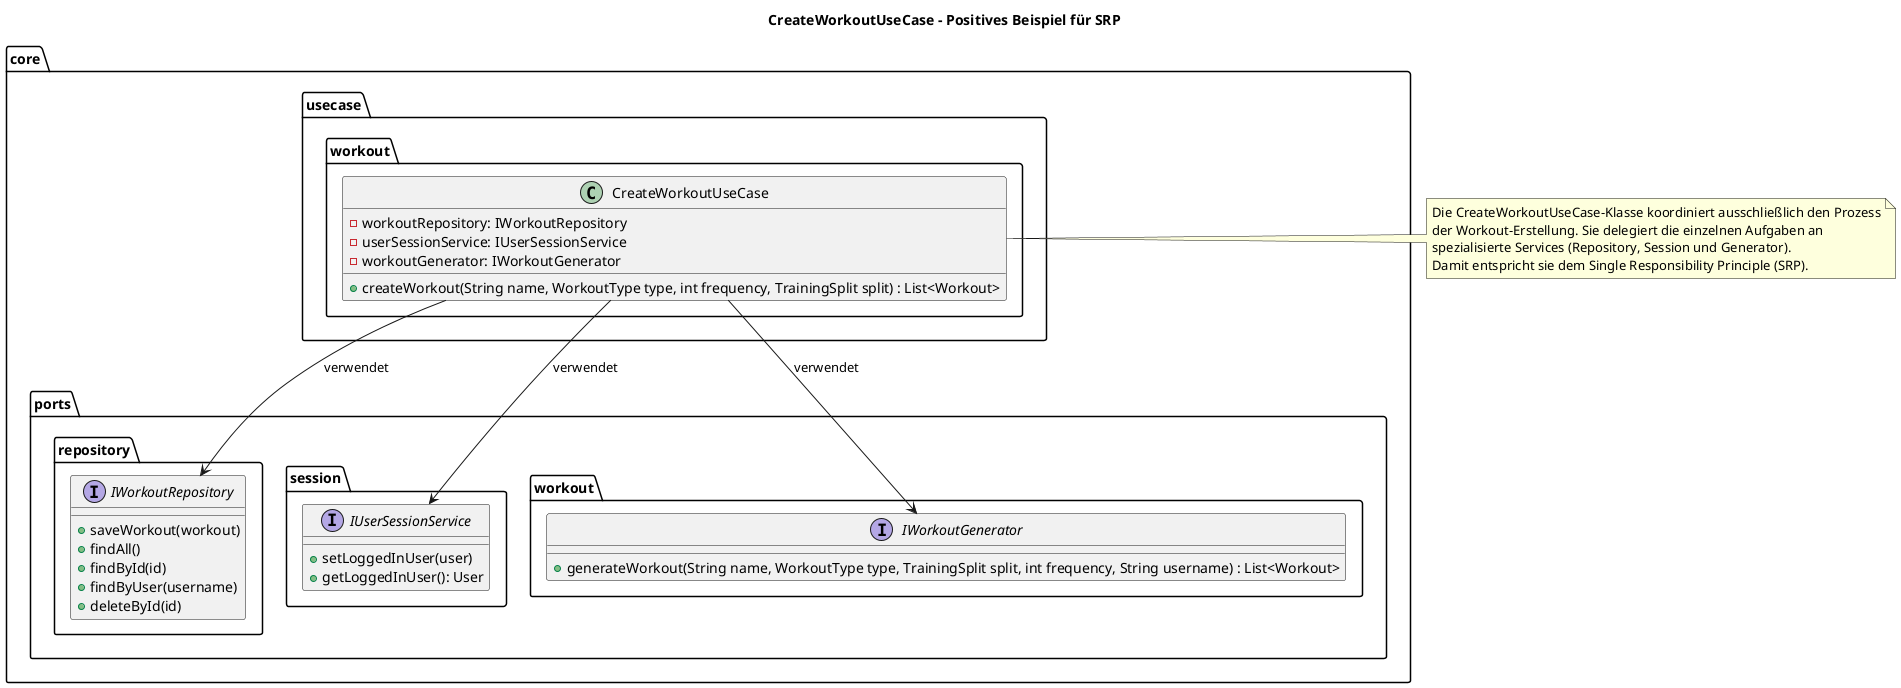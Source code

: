 @startuml Analyse_SRP_Positiv
title CreateWorkoutUseCase - Positives Beispiel für SRP

package "core.ports.repository" {
    interface IWorkoutRepository {
        + saveWorkout(workout)
        + findAll()
        + findById(id)
        + findByUser(username)
        + deleteById(id)
    }
 }

package "core.ports.session" {
    interface IUserSessionService {
        + setLoggedInUser(user)
        + getLoggedInUser(): User
    }
 }

interface core.ports.workout.IWorkoutGenerator {
  +generateWorkout(String name, WorkoutType type, TrainingSplit split, int frequency, String username) : List<Workout>
}

class core.usecase.workout.CreateWorkoutUseCase {
  - workoutRepository: IWorkoutRepository
  - userSessionService: IUserSessionService
  - workoutGenerator: IWorkoutGenerator
  + createWorkout(String name, WorkoutType type, int frequency, TrainingSplit split) : List<Workout>
}

CreateWorkoutUseCase --> IWorkoutRepository : verwendet
CreateWorkoutUseCase --> IUserSessionService : verwendet
CreateWorkoutUseCase --> IWorkoutGenerator : verwendet

note right of CreateWorkoutUseCase
  Die CreateWorkoutUseCase-Klasse koordiniert ausschließlich den Prozess
  der Workout-Erstellung. Sie delegiert die einzelnen Aufgaben an
  spezialisierte Services (Repository, Session und Generator).
  Damit entspricht sie dem Single Responsibility Principle (SRP).
end note

@enduml
